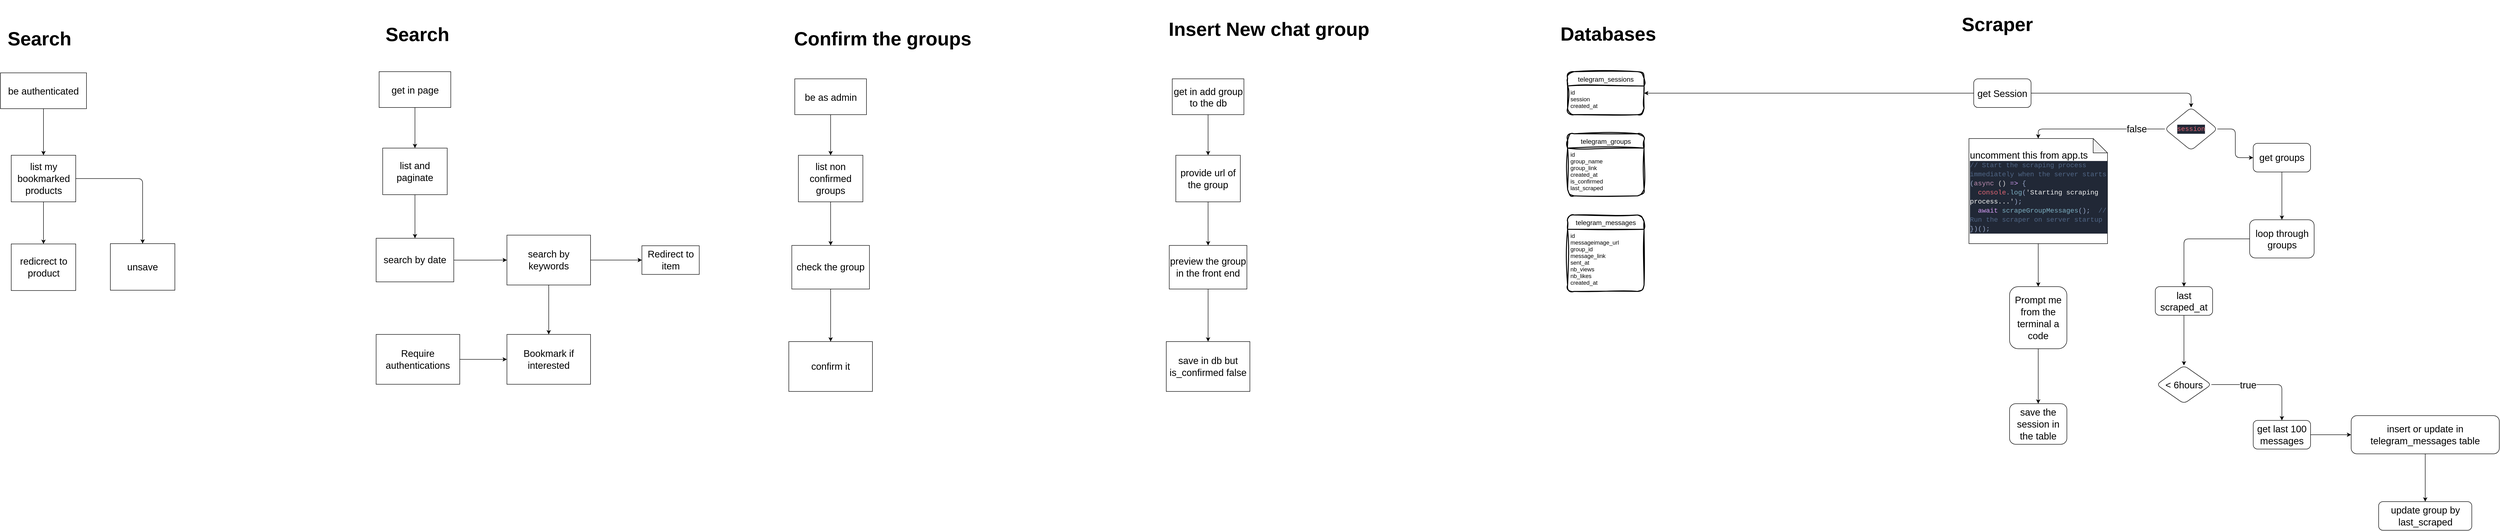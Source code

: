 <mxfile>
    <diagram id="eiRK3FbGUp6CUb4nnZ6M" name="Page-1">
        <mxGraphModel dx="6115" dy="1139" grid="1" gridSize="10" guides="1" tooltips="1" connect="1" arrows="1" fold="1" page="1" pageScale="1" pageWidth="827" pageHeight="1169" math="0" shadow="0">
            <root>
                <mxCell id="0"/>
                <mxCell id="1" parent="0"/>
                <mxCell id="15" value="telegram_groups" style="swimlane;childLayout=stackLayout;horizontal=1;startSize=30;horizontalStack=0;rounded=1;fontSize=14;fontStyle=0;strokeWidth=2;resizeParent=0;resizeLast=1;shadow=0;align=center;sketch=1;hachureGap=4;jiggle=2;curveFitting=1;fontFamily=Helvetica;" vertex="1" parent="1">
                    <mxGeometry x="-780" y="280" width="160" height="130" as="geometry"/>
                </mxCell>
                <mxCell id="16" value="id&#10;group_name&#10;group_link&#10;created_at&#10;is_confirmed&#10;last_scraped" style="align=left;strokeColor=none;fillColor=none;spacingLeft=4;fontSize=12;verticalAlign=top;resizable=0;rotatable=0;part=1;sketch=1;hachureGap=4;jiggle=2;curveFitting=1;fontFamily=Helvetica;" vertex="1" parent="15">
                    <mxGeometry y="30" width="160" height="100" as="geometry"/>
                </mxCell>
                <mxCell id="17" value="telegram_messages" style="swimlane;childLayout=stackLayout;horizontal=1;startSize=30;horizontalStack=0;rounded=1;fontSize=14;fontStyle=0;strokeWidth=2;resizeParent=0;resizeLast=1;shadow=0;align=center;sketch=1;hachureGap=4;jiggle=2;curveFitting=1;fontFamily=Helvetica;" vertex="1" parent="1">
                    <mxGeometry x="-780" y="450" width="160" height="160" as="geometry"/>
                </mxCell>
                <mxCell id="18" value="id&#10;messageimage_url&#10;group_id&#10;message_link&#10;sent_at&#10;nb_views&#10;nb_likes&#10;created_at" style="align=left;strokeColor=none;fillColor=none;spacingLeft=4;fontSize=12;verticalAlign=top;resizable=0;rotatable=0;part=1;sketch=1;hachureGap=4;jiggle=2;curveFitting=1;fontFamily=Helvetica;" vertex="1" parent="17">
                    <mxGeometry y="30" width="160" height="130" as="geometry"/>
                </mxCell>
                <mxCell id="20" value="telegram_sessions" style="swimlane;childLayout=stackLayout;horizontal=1;startSize=30;horizontalStack=0;rounded=1;fontSize=14;fontStyle=0;strokeWidth=2;resizeParent=0;resizeLast=1;shadow=0;align=center;sketch=1;hachureGap=4;jiggle=2;curveFitting=1;fontFamily=Helvetica;" vertex="1" parent="1">
                    <mxGeometry x="-780" y="150" width="160" height="90" as="geometry"/>
                </mxCell>
                <mxCell id="21" value="id&#10;session&#10;created_at" style="align=left;strokeColor=none;fillColor=none;spacingLeft=4;fontSize=12;verticalAlign=top;resizable=0;rotatable=0;part=1;sketch=1;hachureGap=4;jiggle=2;curveFitting=1;fontFamily=Helvetica;" vertex="1" parent="20">
                    <mxGeometry y="30" width="160" height="60" as="geometry"/>
                </mxCell>
                <mxCell id="27" style="edgeStyle=orthogonalEdgeStyle;hachureGap=4;html=1;entryX=1;entryY=0.25;entryDx=0;entryDy=0;fontFamily=Helvetica;fontSize=16;" edge="1" parent="1" source="26" target="21">
                    <mxGeometry relative="1" as="geometry"/>
                </mxCell>
                <mxCell id="36" style="edgeStyle=orthogonalEdgeStyle;sketch=0;hachureGap=4;jiggle=2;curveFitting=1;html=1;entryX=0.5;entryY=0;entryDx=0;entryDy=0;fontFamily=Helvetica;fontSize=16;" edge="1" parent="1" source="26" target="28">
                    <mxGeometry relative="1" as="geometry"/>
                </mxCell>
                <mxCell id="26" value="get Session" style="rounded=1;whiteSpace=wrap;html=1;hachureGap=4;fontFamily=Helvetica;fontSize=20;strokeColor=default;fillColor=default;gradientColor=none;glass=0;shadow=0;" vertex="1" parent="1">
                    <mxGeometry x="70" y="165" width="120" height="60" as="geometry"/>
                </mxCell>
                <mxCell id="35" style="edgeStyle=orthogonalEdgeStyle;sketch=0;hachureGap=4;jiggle=2;curveFitting=1;html=1;entryX=0.5;entryY=0;entryDx=0;entryDy=0;entryPerimeter=0;fontFamily=Helvetica;fontSize=16;" edge="1" parent="1" source="28" target="32">
                    <mxGeometry relative="1" as="geometry"/>
                </mxCell>
                <mxCell id="39" value="false" style="edgeLabel;html=1;align=center;verticalAlign=middle;resizable=0;points=[];fontSize=20;fontFamily=Helvetica;" vertex="1" connectable="0" parent="35">
                    <mxGeometry x="-0.584" y="-1" relative="1" as="geometry">
                        <mxPoint as="offset"/>
                    </mxGeometry>
                </mxCell>
                <mxCell id="42" value="" style="edgeStyle=orthogonalEdgeStyle;sketch=0;hachureGap=4;jiggle=2;curveFitting=1;html=1;fontFamily=Helvetica;fontSize=16;" edge="1" parent="1" source="28" target="41">
                    <mxGeometry relative="1" as="geometry"/>
                </mxCell>
                <mxCell id="28" value="&lt;div style=&quot;color: rgb(151, 167, 200); background-color: rgb(33, 40, 54); font-family: Consolas, &amp;quot;Courier New&amp;quot;, monospace; font-size: 14px; line-height: 19px;&quot;&gt;&lt;span style=&quot;color: #e26674;&quot;&gt;session&lt;/span&gt;&lt;/div&gt;" style="rhombus;whiteSpace=wrap;html=1;rounded=1;shadow=0;glass=0;sketch=0;hachureGap=4;jiggle=2;curveFitting=1;strokeColor=default;fontFamily=Helvetica;fontSize=20;fillColor=default;gradientColor=none;" vertex="1" parent="1">
                    <mxGeometry x="470" y="225" width="110" height="90" as="geometry"/>
                </mxCell>
                <mxCell id="38" value="" style="edgeStyle=orthogonalEdgeStyle;sketch=0;hachureGap=4;jiggle=2;curveFitting=1;html=1;fontFamily=Helvetica;fontSize=16;" edge="1" parent="1" source="29" target="37">
                    <mxGeometry relative="1" as="geometry"/>
                </mxCell>
                <mxCell id="29" value="&lt;font face=&quot;Helvetica&quot;&gt;Prompt me from the terminal a code&lt;/font&gt;" style="whiteSpace=wrap;html=1;fontSize=20;rounded=1;shadow=0;glass=0;sketch=0;hachureGap=4;jiggle=2;curveFitting=1;gradientColor=none;fontFamily=Architects Daughter;fontSource=https%3A%2F%2Ffonts.googleapis.com%2Fcss%3Ffamily%3DArchitects%2BDaughter;" vertex="1" parent="1">
                    <mxGeometry x="145" y="600" width="120" height="130" as="geometry"/>
                </mxCell>
                <mxCell id="34" style="edgeStyle=orthogonalEdgeStyle;sketch=0;hachureGap=4;jiggle=2;curveFitting=1;html=1;fontFamily=Helvetica;fontSize=16;" edge="1" parent="1" source="32" target="29">
                    <mxGeometry relative="1" as="geometry"/>
                </mxCell>
                <mxCell id="32" value="uncomment this from app.ts&lt;br&gt;&lt;div style=&quot;color: rgb(151, 167, 200); background-color: rgb(33, 40, 54); font-family: Consolas, &amp;quot;Courier New&amp;quot;, monospace; font-size: 14px; line-height: 19px;&quot;&gt;&lt;div&gt;&lt;span style=&quot;color: #506686;&quot;&gt;// Start the scraping process immediately when the server starts&lt;/span&gt;&lt;/div&gt;&lt;div&gt;(&lt;span style=&quot;color: #ba8baf;&quot;&gt;async&lt;/span&gt; &lt;span style=&quot;color: #d8d8d8;&quot;&gt;()&lt;/span&gt; &lt;span style=&quot;color: #d59df6;&quot;&gt;=&amp;gt;&lt;/span&gt; {&lt;/div&gt;&lt;div&gt;&amp;nbsp; &lt;span style=&quot;color: #e26674;&quot;&gt;console&lt;/span&gt;.&lt;span style=&quot;color: #7cafc2;&quot;&gt;log&lt;/span&gt;(&lt;span style=&quot;color: #d8d8d8;&quot;&gt;'&lt;/span&gt;&lt;span style=&quot;color: #f6f6f5;&quot;&gt;Starting scraping process...&lt;/span&gt;&lt;span style=&quot;color: #d8d8d8;&quot;&gt;'&lt;/span&gt;);&lt;/div&gt;&lt;div&gt;&amp;nbsp; &lt;span style=&quot;color: #d59df6;&quot;&gt;await&lt;/span&gt; &lt;span style=&quot;color: #7cafc2;&quot;&gt;scrapeGroupMessages&lt;/span&gt;(); &amp;nbsp;&lt;span style=&quot;color: #506686;&quot;&gt;// Run the scraper on server startup&lt;/span&gt;&lt;/div&gt;&lt;div&gt;})();&lt;/div&gt;&lt;/div&gt;" style="shape=note;whiteSpace=wrap;html=1;backgroundOutline=1;darkOpacity=0.05;rounded=1;shadow=0;glass=0;sketch=0;hachureGap=4;jiggle=2;curveFitting=1;strokeColor=default;fontFamily=Helvetica;fontSize=20;fillColor=default;gradientColor=none;align=left;" vertex="1" parent="1">
                    <mxGeometry x="60" y="290" width="290" height="220" as="geometry"/>
                </mxCell>
                <mxCell id="37" value="&lt;font face=&quot;Helvetica&quot;&gt;save the session in the table&lt;/font&gt;" style="whiteSpace=wrap;html=1;fontSize=20;fontFamily=Architects Daughter;rounded=1;shadow=0;glass=0;sketch=0;hachureGap=4;jiggle=2;curveFitting=1;gradientColor=none;fontSource=https%3A%2F%2Ffonts.googleapis.com%2Fcss%3Ffamily%3DArchitects%2BDaughter;align=center;" vertex="1" parent="1">
                    <mxGeometry x="145" y="845" width="120" height="85" as="geometry"/>
                </mxCell>
                <mxCell id="44" style="edgeStyle=orthogonalEdgeStyle;sketch=0;hachureGap=4;jiggle=2;curveFitting=1;html=1;fontFamily=Helvetica;fontSize=16;" edge="1" parent="1" source="41" target="43">
                    <mxGeometry relative="1" as="geometry"/>
                </mxCell>
                <mxCell id="41" value="&lt;font face=&quot;Helvetica&quot;&gt;get groups&lt;/font&gt;" style="whiteSpace=wrap;html=1;fontSize=20;rounded=1;shadow=0;glass=0;sketch=0;hachureGap=4;jiggle=2;curveFitting=1;gradientColor=none;fontFamily=Architects Daughter;fontSource=https%3A%2F%2Ffonts.googleapis.com%2Fcss%3Ffamily%3DArchitects%2BDaughter;" vertex="1" parent="1">
                    <mxGeometry x="655" y="300" width="120" height="60" as="geometry"/>
                </mxCell>
                <mxCell id="48" value="" style="edgeStyle=orthogonalEdgeStyle;sketch=0;hachureGap=4;jiggle=2;curveFitting=1;html=1;fontFamily=Helvetica;fontSize=16;" edge="1" parent="1" source="43" target="47">
                    <mxGeometry relative="1" as="geometry"/>
                </mxCell>
                <mxCell id="43" value="loop through groups" style="rounded=1;whiteSpace=wrap;html=1;shadow=0;glass=0;sketch=0;hachureGap=4;jiggle=2;curveFitting=1;strokeColor=default;fontFamily=Helvetica;fontSize=20;fillColor=default;gradientColor=none;" vertex="1" parent="1">
                    <mxGeometry x="647.5" y="460" width="135" height="80" as="geometry"/>
                </mxCell>
                <mxCell id="50" value="" style="edgeStyle=orthogonalEdgeStyle;sketch=0;hachureGap=4;jiggle=2;curveFitting=1;html=1;fontFamily=Helvetica;fontSize=16;" edge="1" parent="1" source="47" target="49">
                    <mxGeometry relative="1" as="geometry"/>
                </mxCell>
                <mxCell id="47" value="last scraped_at" style="rounded=1;whiteSpace=wrap;html=1;shadow=0;glass=0;sketch=0;hachureGap=4;jiggle=2;curveFitting=1;strokeColor=default;fontFamily=Helvetica;fontSize=20;fillColor=default;gradientColor=none;" vertex="1" parent="1">
                    <mxGeometry x="450" y="600" width="120" height="60" as="geometry"/>
                </mxCell>
                <mxCell id="53" value="" style="edgeStyle=orthogonalEdgeStyle;sketch=0;hachureGap=4;jiggle=2;curveFitting=1;html=1;fontFamily=Helvetica;fontSize=16;" edge="1" parent="1" source="49" target="52">
                    <mxGeometry relative="1" as="geometry"/>
                </mxCell>
                <mxCell id="55" value="true" style="edgeLabel;html=1;align=center;verticalAlign=middle;resizable=0;points=[];fontSize=20;fontFamily=Helvetica;" vertex="1" connectable="0" parent="53">
                    <mxGeometry x="-0.316" relative="1" as="geometry">
                        <mxPoint as="offset"/>
                    </mxGeometry>
                </mxCell>
                <mxCell id="49" value="&amp;lt; 6hours" style="rhombus;whiteSpace=wrap;html=1;rounded=1;shadow=0;glass=0;sketch=0;hachureGap=4;jiggle=2;curveFitting=1;strokeColor=default;fontFamily=Helvetica;fontSize=20;fillColor=default;gradientColor=none;" vertex="1" parent="1">
                    <mxGeometry x="452.5" y="765" width="115" height="80" as="geometry"/>
                </mxCell>
                <mxCell id="57" value="" style="edgeStyle=orthogonalEdgeStyle;sketch=0;hachureGap=4;jiggle=2;curveFitting=1;html=1;fontFamily=Helvetica;fontSize=16;" edge="1" parent="1" source="52" target="56">
                    <mxGeometry relative="1" as="geometry"/>
                </mxCell>
                <mxCell id="52" value="&lt;font face=&quot;Helvetica&quot;&gt;get last 100 messages&lt;/font&gt;" style="whiteSpace=wrap;html=1;fontSize=20;rounded=1;shadow=0;glass=0;sketch=0;hachureGap=4;jiggle=2;curveFitting=1;gradientColor=none;fontFamily=Architects Daughter;fontSource=https%3A%2F%2Ffonts.googleapis.com%2Fcss%3Ffamily%3DArchitects%2BDaughter;" vertex="1" parent="1">
                    <mxGeometry x="655" y="880" width="120" height="60" as="geometry"/>
                </mxCell>
                <mxCell id="59" value="" style="edgeStyle=orthogonalEdgeStyle;sketch=0;hachureGap=4;jiggle=2;curveFitting=1;html=1;fontFamily=Helvetica;fontSize=16;" edge="1" parent="1" source="56" target="58">
                    <mxGeometry relative="1" as="geometry"/>
                </mxCell>
                <mxCell id="56" value="&lt;font face=&quot;Helvetica&quot;&gt;insert or update in telegram_messages table&lt;/font&gt;" style="whiteSpace=wrap;html=1;fontSize=20;fontFamily=Architects Daughter;rounded=1;shadow=0;glass=0;sketch=0;hachureGap=4;jiggle=2;curveFitting=1;gradientColor=none;fontSource=https%3A%2F%2Ffonts.googleapis.com%2Fcss%3Ffamily%3DArchitects%2BDaughter;" vertex="1" parent="1">
                    <mxGeometry x="860" y="870" width="310" height="80" as="geometry"/>
                </mxCell>
                <mxCell id="58" value="&lt;font face=&quot;Helvetica&quot;&gt;update group by last_scraped&lt;/font&gt;" style="whiteSpace=wrap;html=1;fontSize=20;fontFamily=Architects Daughter;rounded=1;shadow=0;glass=0;sketch=0;hachureGap=4;jiggle=2;curveFitting=1;gradientColor=none;fontSource=https%3A%2F%2Ffonts.googleapis.com%2Fcss%3Ffamily%3DArchitects%2BDaughter;" vertex="1" parent="1">
                    <mxGeometry x="917.5" y="1050" width="195" height="60" as="geometry"/>
                </mxCell>
                <mxCell id="62" value="" style="edgeStyle=orthogonalEdgeStyle;sketch=0;hachureGap=4;jiggle=2;curveFitting=1;html=1;fontFamily=Helvetica;fontSize=16;" edge="1" parent="1" source="60" target="61">
                    <mxGeometry relative="1" as="geometry"/>
                </mxCell>
                <mxCell id="60" value="get in add group to the db" style="rounded=0;whiteSpace=wrap;html=1;shadow=0;glass=0;sketch=0;hachureGap=4;jiggle=2;curveFitting=1;strokeColor=default;fontFamily=Helvetica;fontSize=20;fillColor=default;gradientColor=none;" vertex="1" parent="1">
                    <mxGeometry x="-1607.5" y="165" width="150" height="75" as="geometry"/>
                </mxCell>
                <mxCell id="64" value="" style="edgeStyle=orthogonalEdgeStyle;sketch=0;hachureGap=4;jiggle=2;curveFitting=1;html=1;fontFamily=Helvetica;fontSize=16;" edge="1" parent="1" source="61" target="63">
                    <mxGeometry relative="1" as="geometry"/>
                </mxCell>
                <mxCell id="61" value="&lt;font face=&quot;Helvetica&quot;&gt;provide url of the group&lt;/font&gt;" style="whiteSpace=wrap;html=1;fontSize=20;rounded=0;shadow=0;glass=0;sketch=0;hachureGap=4;jiggle=2;curveFitting=1;gradientColor=none;fontFamily=Architects Daughter;fontSource=https%3A%2F%2Ffonts.googleapis.com%2Fcss%3Ffamily%3DArchitects%2BDaughter;" vertex="1" parent="1">
                    <mxGeometry x="-1600" y="325" width="135" height="97.5" as="geometry"/>
                </mxCell>
                <mxCell id="66" value="" style="edgeStyle=orthogonalEdgeStyle;sketch=0;hachureGap=4;jiggle=2;curveFitting=1;html=1;fontFamily=Helvetica;fontSize=16;" edge="1" parent="1" source="63" target="65">
                    <mxGeometry relative="1" as="geometry"/>
                </mxCell>
                <mxCell id="63" value="&lt;font face=&quot;Helvetica&quot;&gt;preview the group in the front end&lt;/font&gt;" style="whiteSpace=wrap;html=1;fontSize=20;fontFamily=Architects Daughter;rounded=0;shadow=0;glass=0;sketch=0;hachureGap=4;jiggle=2;curveFitting=1;gradientColor=none;fontSource=https%3A%2F%2Ffonts.googleapis.com%2Fcss%3Ffamily%3DArchitects%2BDaughter;" vertex="1" parent="1">
                    <mxGeometry x="-1613.75" y="513.75" width="162.5" height="91.25" as="geometry"/>
                </mxCell>
                <mxCell id="65" value="&lt;font face=&quot;Helvetica&quot;&gt;save in db but is_confirmed false&lt;/font&gt;" style="whiteSpace=wrap;html=1;fontSize=20;fontFamily=Architects Daughter;rounded=0;shadow=0;glass=0;sketch=0;hachureGap=4;jiggle=2;curveFitting=1;gradientColor=none;fontSource=https%3A%2F%2Ffonts.googleapis.com%2Fcss%3Ffamily%3DArchitects%2BDaughter;" vertex="1" parent="1">
                    <mxGeometry x="-1620" y="715" width="175" height="104.38" as="geometry"/>
                </mxCell>
                <mxCell id="67" value="&lt;h1&gt;Insert New chat group&lt;/h1&gt;" style="text;html=1;strokeColor=none;fillColor=none;spacing=5;spacingTop=-20;whiteSpace=wrap;overflow=hidden;rounded=0;shadow=0;glass=0;sketch=0;hachureGap=4;jiggle=2;curveFitting=1;fontFamily=Helvetica;fontSize=20;" vertex="1" parent="1">
                    <mxGeometry x="-1620" y="20" width="440" height="90" as="geometry"/>
                </mxCell>
                <mxCell id="69" value="&lt;h1&gt;Databases&lt;/h1&gt;" style="text;html=1;strokeColor=none;fillColor=none;spacing=5;spacingTop=-20;whiteSpace=wrap;overflow=hidden;rounded=0;shadow=0;glass=0;sketch=0;hachureGap=4;jiggle=2;curveFitting=1;fontFamily=Helvetica;fontSize=20;" vertex="1" parent="1">
                    <mxGeometry x="-800" y="30" width="270" height="90" as="geometry"/>
                </mxCell>
                <mxCell id="70" value="&lt;h1&gt;Scraper&lt;/h1&gt;" style="text;html=1;strokeColor=none;fillColor=none;spacing=5;spacingTop=-20;whiteSpace=wrap;overflow=hidden;rounded=0;shadow=0;glass=0;sketch=0;hachureGap=4;jiggle=2;curveFitting=1;fontFamily=Helvetica;fontSize=20;" vertex="1" parent="1">
                    <mxGeometry x="40" y="10" width="180" height="90" as="geometry"/>
                </mxCell>
                <mxCell id="73" value="&lt;h1&gt;Confirm the groups&lt;/h1&gt;" style="text;html=1;strokeColor=none;fillColor=none;spacing=5;spacingTop=-20;whiteSpace=wrap;overflow=hidden;rounded=0;shadow=0;glass=0;sketch=0;hachureGap=4;jiggle=2;curveFitting=1;fontFamily=Helvetica;fontSize=20;" vertex="1" parent="1">
                    <mxGeometry x="-2403.75" y="40" width="440" height="90" as="geometry"/>
                </mxCell>
                <mxCell id="74" value="" style="edgeStyle=orthogonalEdgeStyle;sketch=0;hachureGap=4;jiggle=2;curveFitting=1;html=1;fontFamily=Helvetica;fontSize=16;" edge="1" parent="1" source="75" target="77">
                    <mxGeometry relative="1" as="geometry"/>
                </mxCell>
                <mxCell id="75" value="be as admin" style="rounded=0;whiteSpace=wrap;html=1;shadow=0;glass=0;sketch=0;hachureGap=4;jiggle=2;curveFitting=1;strokeColor=default;fontFamily=Helvetica;fontSize=20;fillColor=default;gradientColor=none;" vertex="1" parent="1">
                    <mxGeometry x="-2397.5" y="165" width="150" height="75" as="geometry"/>
                </mxCell>
                <mxCell id="76" value="" style="edgeStyle=orthogonalEdgeStyle;sketch=0;hachureGap=4;jiggle=2;curveFitting=1;html=1;fontFamily=Helvetica;fontSize=16;" edge="1" parent="1" source="77" target="79">
                    <mxGeometry relative="1" as="geometry"/>
                </mxCell>
                <mxCell id="77" value="&lt;font face=&quot;Helvetica&quot;&gt;list non confirmed groups&lt;/font&gt;" style="whiteSpace=wrap;html=1;fontSize=20;rounded=0;shadow=0;glass=0;sketch=0;hachureGap=4;jiggle=2;curveFitting=1;gradientColor=none;fontFamily=Architects Daughter;fontSource=https%3A%2F%2Ffonts.googleapis.com%2Fcss%3Ffamily%3DArchitects%2BDaughter;" vertex="1" parent="1">
                    <mxGeometry x="-2390" y="325" width="135" height="97.5" as="geometry"/>
                </mxCell>
                <mxCell id="78" value="" style="edgeStyle=orthogonalEdgeStyle;sketch=0;hachureGap=4;jiggle=2;curveFitting=1;html=1;fontFamily=Helvetica;fontSize=16;" edge="1" parent="1" source="79" target="80">
                    <mxGeometry relative="1" as="geometry"/>
                </mxCell>
                <mxCell id="79" value="&lt;font face=&quot;Helvetica&quot;&gt;check the group&lt;/font&gt;" style="whiteSpace=wrap;html=1;fontSize=20;fontFamily=Architects Daughter;rounded=0;shadow=0;glass=0;sketch=0;hachureGap=4;jiggle=2;curveFitting=1;gradientColor=none;fontSource=https%3A%2F%2Ffonts.googleapis.com%2Fcss%3Ffamily%3DArchitects%2BDaughter;" vertex="1" parent="1">
                    <mxGeometry x="-2403.75" y="513.75" width="162.5" height="91.25" as="geometry"/>
                </mxCell>
                <mxCell id="80" value="&lt;font face=&quot;Helvetica&quot;&gt;confirm it&lt;/font&gt;" style="whiteSpace=wrap;html=1;fontSize=20;fontFamily=Architects Daughter;rounded=0;shadow=0;glass=0;sketch=0;hachureGap=4;jiggle=2;curveFitting=1;gradientColor=none;fontSource=https%3A%2F%2Ffonts.googleapis.com%2Fcss%3Ffamily%3DArchitects%2BDaughter;" vertex="1" parent="1">
                    <mxGeometry x="-2410" y="715" width="175" height="104.38" as="geometry"/>
                </mxCell>
                <mxCell id="81" value="&lt;h1&gt;Search&lt;/h1&gt;" style="text;html=1;strokeColor=none;fillColor=none;spacing=5;spacingTop=-20;whiteSpace=wrap;overflow=hidden;rounded=0;shadow=0;glass=0;sketch=0;hachureGap=4;jiggle=2;curveFitting=1;fontFamily=Helvetica;fontSize=20;" vertex="1" parent="1">
                    <mxGeometry x="-3259" y="31" width="440" height="90" as="geometry"/>
                </mxCell>
                <mxCell id="89" value="" style="edgeStyle=orthogonalEdgeStyle;sketch=0;hachureGap=4;jiggle=2;curveFitting=1;html=1;fontFamily=Helvetica;fontSize=16;" edge="1" source="90" target="92" parent="1">
                    <mxGeometry relative="1" as="geometry"/>
                </mxCell>
                <mxCell id="90" value="get in page" style="rounded=0;whiteSpace=wrap;html=1;shadow=0;glass=0;sketch=0;hachureGap=4;jiggle=2;curveFitting=1;strokeColor=default;fontFamily=Helvetica;fontSize=20;fillColor=default;gradientColor=none;" vertex="1" parent="1">
                    <mxGeometry x="-3267.5" y="150" width="150" height="75" as="geometry"/>
                </mxCell>
                <mxCell id="91" value="" style="edgeStyle=orthogonalEdgeStyle;sketch=0;hachureGap=4;jiggle=2;curveFitting=1;html=1;fontFamily=Helvetica;fontSize=16;" edge="1" source="92" target="94" parent="1">
                    <mxGeometry relative="1" as="geometry"/>
                </mxCell>
                <mxCell id="92" value="&lt;font face=&quot;Helvetica&quot;&gt;list and paginate&lt;/font&gt;" style="whiteSpace=wrap;html=1;fontSize=20;rounded=0;shadow=0;glass=0;sketch=0;hachureGap=4;jiggle=2;curveFitting=1;gradientColor=none;fontFamily=Architects Daughter;fontSource=https%3A%2F%2Ffonts.googleapis.com%2Fcss%3Ffamily%3DArchitects%2BDaughter;" vertex="1" parent="1">
                    <mxGeometry x="-3260" y="310" width="135" height="97.5" as="geometry"/>
                </mxCell>
                <mxCell id="93" value="" style="edgeStyle=orthogonalEdgeStyle;sketch=0;hachureGap=4;jiggle=2;curveFitting=1;html=1;fontFamily=Helvetica;fontSize=16;" edge="1" source="94" target="95" parent="1">
                    <mxGeometry relative="1" as="geometry"/>
                </mxCell>
                <mxCell id="94" value="&lt;font face=&quot;Helvetica&quot;&gt;search by date&lt;/font&gt;" style="whiteSpace=wrap;html=1;fontSize=20;fontFamily=Architects Daughter;rounded=0;shadow=0;glass=0;sketch=0;hachureGap=4;jiggle=2;curveFitting=1;gradientColor=none;fontSource=https%3A%2F%2Ffonts.googleapis.com%2Fcss%3Ffamily%3DArchitects%2BDaughter;" vertex="1" parent="1">
                    <mxGeometry x="-3273.75" y="498.75" width="162.5" height="91.25" as="geometry"/>
                </mxCell>
                <mxCell id="97" value="" style="edgeStyle=orthogonalEdgeStyle;sketch=0;hachureGap=4;jiggle=2;curveFitting=1;html=1;fontFamily=Helvetica;fontSize=16;" edge="1" parent="1" source="95" target="96">
                    <mxGeometry relative="1" as="geometry"/>
                </mxCell>
                <mxCell id="105" value="" style="edgeStyle=orthogonalEdgeStyle;sketch=0;hachureGap=4;jiggle=2;curveFitting=1;html=1;fontFamily=Helvetica;fontSize=16;" edge="1" parent="1" source="95" target="104">
                    <mxGeometry relative="1" as="geometry"/>
                </mxCell>
                <mxCell id="95" value="&lt;font face=&quot;Helvetica&quot;&gt;search by keywords&lt;/font&gt;" style="whiteSpace=wrap;html=1;fontSize=20;fontFamily=Architects Daughter;rounded=0;shadow=0;glass=0;sketch=0;hachureGap=4;jiggle=2;curveFitting=1;gradientColor=none;fontSource=https%3A%2F%2Ffonts.googleapis.com%2Fcss%3Ffamily%3DArchitects%2BDaughter;" vertex="1" parent="1">
                    <mxGeometry x="-3000" y="492.19" width="175" height="104.38" as="geometry"/>
                </mxCell>
                <mxCell id="96" value="&lt;font face=&quot;Helvetica&quot;&gt;Bookmark if interested&lt;/font&gt;" style="whiteSpace=wrap;html=1;fontSize=20;fontFamily=Architects Daughter;rounded=0;shadow=0;glass=0;sketch=0;hachureGap=4;jiggle=2;curveFitting=1;gradientColor=none;fontSource=https%3A%2F%2Ffonts.googleapis.com%2Fcss%3Ffamily%3DArchitects%2BDaughter;" vertex="1" parent="1">
                    <mxGeometry x="-3000" y="700" width="175" height="104.38" as="geometry"/>
                </mxCell>
                <mxCell id="99" value="" style="edgeStyle=orthogonalEdgeStyle;sketch=0;hachureGap=4;jiggle=2;curveFitting=1;html=1;fontFamily=Helvetica;fontSize=16;" edge="1" parent="1" source="98" target="96">
                    <mxGeometry relative="1" as="geometry"/>
                </mxCell>
                <mxCell id="98" value="&lt;font face=&quot;Helvetica&quot;&gt;Require authentications&lt;/font&gt;" style="whiteSpace=wrap;html=1;fontSize=20;fontFamily=Architects Daughter;rounded=0;shadow=0;glass=0;sketch=0;hachureGap=4;jiggle=2;curveFitting=1;gradientColor=none;fontSource=https%3A%2F%2Ffonts.googleapis.com%2Fcss%3Ffamily%3DArchitects%2BDaughter;" vertex="1" parent="1">
                    <mxGeometry x="-3273.75" y="700" width="175" height="104.38" as="geometry"/>
                </mxCell>
                <mxCell id="100" value="&lt;h1&gt;Search&lt;/h1&gt;" style="text;html=1;strokeColor=none;fillColor=none;spacing=5;spacingTop=-20;whiteSpace=wrap;overflow=hidden;rounded=0;shadow=0;glass=0;sketch=0;hachureGap=4;jiggle=2;curveFitting=1;fontFamily=Helvetica;fontSize=20;" vertex="1" parent="1">
                    <mxGeometry x="-4050" y="40" width="440" height="90" as="geometry"/>
                </mxCell>
                <mxCell id="101" value="" style="edgeStyle=orthogonalEdgeStyle;sketch=0;hachureGap=4;jiggle=2;curveFitting=1;html=1;fontFamily=Helvetica;fontSize=16;" edge="1" parent="1" source="102" target="103">
                    <mxGeometry relative="1" as="geometry"/>
                </mxCell>
                <mxCell id="102" value="be authenticated" style="rounded=0;whiteSpace=wrap;html=1;shadow=0;glass=0;sketch=0;hachureGap=4;jiggle=2;curveFitting=1;strokeColor=default;fontFamily=Helvetica;fontSize=20;fillColor=default;gradientColor=none;" vertex="1" parent="1">
                    <mxGeometry x="-4060" y="152.5" width="180" height="75" as="geometry"/>
                </mxCell>
                <mxCell id="108" value="" style="edgeStyle=orthogonalEdgeStyle;sketch=0;hachureGap=4;jiggle=2;curveFitting=1;html=1;fontFamily=Helvetica;fontSize=16;" edge="1" parent="1" source="103" target="106">
                    <mxGeometry relative="1" as="geometry"/>
                </mxCell>
                <mxCell id="109" style="edgeStyle=orthogonalEdgeStyle;sketch=0;hachureGap=4;jiggle=2;curveFitting=1;html=1;entryX=0.5;entryY=0;entryDx=0;entryDy=0;fontFamily=Helvetica;fontSize=16;" edge="1" parent="1" source="103" target="107">
                    <mxGeometry relative="1" as="geometry"/>
                </mxCell>
                <mxCell id="103" value="&lt;font face=&quot;Helvetica&quot;&gt;list my bookmarked products&lt;/font&gt;" style="whiteSpace=wrap;html=1;fontSize=20;rounded=0;shadow=0;glass=0;sketch=0;hachureGap=4;jiggle=2;curveFitting=1;gradientColor=none;fontFamily=Architects Daughter;fontSource=https%3A%2F%2Ffonts.googleapis.com%2Fcss%3Ffamily%3DArchitects%2BDaughter;" vertex="1" parent="1">
                    <mxGeometry x="-4037.5" y="325" width="135" height="97.5" as="geometry"/>
                </mxCell>
                <mxCell id="104" value="&lt;font face=&quot;Helvetica&quot;&gt;Redirect to item&lt;/font&gt;" style="whiteSpace=wrap;html=1;fontSize=20;fontFamily=Architects Daughter;rounded=0;shadow=0;glass=0;sketch=0;hachureGap=4;jiggle=2;curveFitting=1;gradientColor=none;fontSource=https%3A%2F%2Ffonts.googleapis.com%2Fcss%3Ffamily%3DArchitects%2BDaughter;" vertex="1" parent="1">
                    <mxGeometry x="-2717.5" y="514.38" width="120" height="60" as="geometry"/>
                </mxCell>
                <mxCell id="106" value="&lt;font face=&quot;Helvetica&quot;&gt;redicrect to product&lt;/font&gt;" style="whiteSpace=wrap;html=1;fontSize=20;rounded=0;shadow=0;glass=0;sketch=0;hachureGap=4;jiggle=2;curveFitting=1;gradientColor=none;fontFamily=Architects Daughter;fontSource=https%3A%2F%2Ffonts.googleapis.com%2Fcss%3Ffamily%3DArchitects%2BDaughter;" vertex="1" parent="1">
                    <mxGeometry x="-4037.5" y="510.63" width="135" height="97.5" as="geometry"/>
                </mxCell>
                <mxCell id="107" value="&lt;font face=&quot;Helvetica&quot;&gt;unsave&lt;/font&gt;" style="whiteSpace=wrap;html=1;fontSize=20;rounded=0;shadow=0;glass=0;sketch=0;hachureGap=4;jiggle=2;curveFitting=1;gradientColor=none;fontFamily=Architects Daughter;fontSource=https%3A%2F%2Ffonts.googleapis.com%2Fcss%3Ffamily%3DArchitects%2BDaughter;" vertex="1" parent="1">
                    <mxGeometry x="-3830" y="510" width="135" height="97.5" as="geometry"/>
                </mxCell>
            </root>
        </mxGraphModel>
    </diagram>
</mxfile>